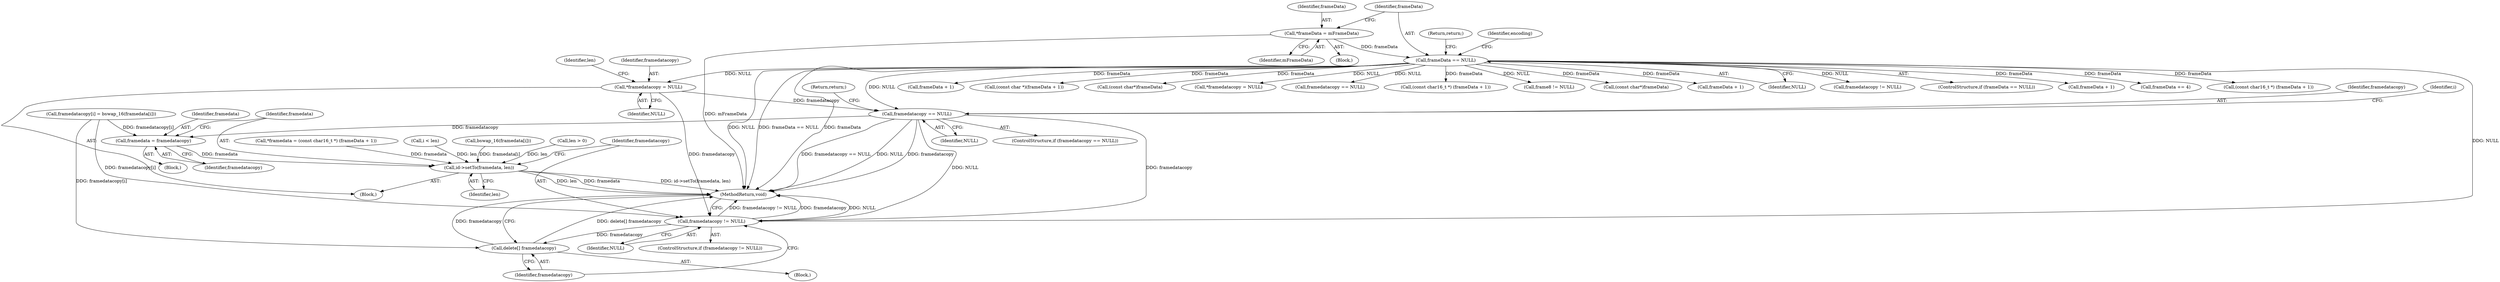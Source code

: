digraph "0_Android_6d0249be2275fd4086783f259f4e2c54722a7c55_0@API" {
"1000273" [label="(Call,*framedatacopy = NULL)"];
"1000116" [label="(Call,frameData == NULL)"];
"1000112" [label="(Call,*frameData = mFrameData)"];
"1000287" [label="(Call,framedatacopy == NULL)"];
"1000311" [label="(Call,framedata = framedatacopy)"];
"1000314" [label="(Call,id->setTo(framedata, len))"];
"1000318" [label="(Call,framedatacopy != NULL)"];
"1000322" [label="(Call,delete[] framedatacopy)"];
"1000287" [label="(Call,framedatacopy == NULL)"];
"1000269" [label="(Call,frameData + 1)"];
"1000246" [label="(Call,(const char *)(frameData + 1))"];
"1000274" [label="(Identifier,framedatacopy)"];
"1000280" [label="(Block,)"];
"1000315" [label="(Identifier,framedata)"];
"1000316" [label="(Identifier,len)"];
"1000234" [label="(Call,(const char*)frameData)"];
"1000112" [label="(Call,*frameData = mFrameData)"];
"1000321" [label="(Block,)"];
"1000117" [label="(Identifier,frameData)"];
"1000275" [label="(Identifier,NULL)"];
"1000278" [label="(Identifier,len)"];
"1000318" [label="(Call,framedatacopy != NULL)"];
"1000345" [label="(Call,*framedatacopy = NULL)"];
"1000320" [label="(Identifier,NULL)"];
"1000322" [label="(Call,delete[] framedatacopy)"];
"1000113" [label="(Identifier,frameData)"];
"1000120" [label="(Return,return;)"];
"1000307" [label="(Call,bswap_16(framedata[i]))"];
"1000108" [label="(Block,)"];
"1000311" [label="(Call,framedata = framedatacopy)"];
"1000277" [label="(Call,len > 0)"];
"1000493" [label="(MethodReturn,void)"];
"1000323" [label="(Identifier,framedatacopy)"];
"1000366" [label="(Call,framedatacopy == NULL)"];
"1000317" [label="(ControlStructure,if (framedatacopy != NULL))"];
"1000257" [label="(Block,)"];
"1000265" [label="(Call,*framedata = (const char16_t *) (frameData + 1))"];
"1000313" [label="(Identifier,framedatacopy)"];
"1000267" [label="(Call,(const char16_t *) (frameData + 1))"];
"1000288" [label="(Identifier,framedatacopy)"];
"1000295" [label="(Identifier,i)"];
"1000449" [label="(Call,frame8 != NULL)"];
"1000116" [label="(Call,frameData == NULL)"];
"1000160" [label="(Call,(const char*)frameData)"];
"1000248" [label="(Call,frameData + 1)"];
"1000289" [label="(Identifier,NULL)"];
"1000118" [label="(Identifier,NULL)"];
"1000487" [label="(Call,framedatacopy != NULL)"];
"1000115" [label="(ControlStructure,if (frameData == NULL))"];
"1000341" [label="(Call,frameData + 1)"];
"1000291" [label="(Return,return;)"];
"1000319" [label="(Identifier,framedatacopy)"];
"1000114" [label="(Identifier,mFrameData)"];
"1000286" [label="(ControlStructure,if (framedatacopy == NULL))"];
"1000273" [label="(Call,*framedatacopy = NULL)"];
"1000303" [label="(Call,framedatacopy[i] = bswap_16(framedata[i]))"];
"1000123" [label="(Identifier,encoding)"];
"1000184" [label="(Call,frameData += 4)"];
"1000297" [label="(Call,i < len)"];
"1000314" [label="(Call,id->setTo(framedata, len))"];
"1000312" [label="(Identifier,framedata)"];
"1000339" [label="(Call,(const char16_t *) (frameData + 1))"];
"1000273" -> "1000257"  [label="AST: "];
"1000273" -> "1000275"  [label="CFG: "];
"1000274" -> "1000273"  [label="AST: "];
"1000275" -> "1000273"  [label="AST: "];
"1000278" -> "1000273"  [label="CFG: "];
"1000116" -> "1000273"  [label="DDG: NULL"];
"1000273" -> "1000287"  [label="DDG: framedatacopy"];
"1000273" -> "1000318"  [label="DDG: framedatacopy"];
"1000116" -> "1000115"  [label="AST: "];
"1000116" -> "1000118"  [label="CFG: "];
"1000117" -> "1000116"  [label="AST: "];
"1000118" -> "1000116"  [label="AST: "];
"1000120" -> "1000116"  [label="CFG: "];
"1000123" -> "1000116"  [label="CFG: "];
"1000116" -> "1000493"  [label="DDG: frameData"];
"1000116" -> "1000493"  [label="DDG: NULL"];
"1000116" -> "1000493"  [label="DDG: frameData == NULL"];
"1000112" -> "1000116"  [label="DDG: frameData"];
"1000116" -> "1000160"  [label="DDG: frameData"];
"1000116" -> "1000184"  [label="DDG: frameData"];
"1000116" -> "1000234"  [label="DDG: frameData"];
"1000116" -> "1000246"  [label="DDG: frameData"];
"1000116" -> "1000248"  [label="DDG: frameData"];
"1000116" -> "1000267"  [label="DDG: frameData"];
"1000116" -> "1000269"  [label="DDG: frameData"];
"1000116" -> "1000287"  [label="DDG: NULL"];
"1000116" -> "1000318"  [label="DDG: NULL"];
"1000116" -> "1000339"  [label="DDG: frameData"];
"1000116" -> "1000341"  [label="DDG: frameData"];
"1000116" -> "1000345"  [label="DDG: NULL"];
"1000116" -> "1000366"  [label="DDG: NULL"];
"1000116" -> "1000449"  [label="DDG: NULL"];
"1000116" -> "1000487"  [label="DDG: NULL"];
"1000112" -> "1000108"  [label="AST: "];
"1000112" -> "1000114"  [label="CFG: "];
"1000113" -> "1000112"  [label="AST: "];
"1000114" -> "1000112"  [label="AST: "];
"1000117" -> "1000112"  [label="CFG: "];
"1000112" -> "1000493"  [label="DDG: mFrameData"];
"1000287" -> "1000286"  [label="AST: "];
"1000287" -> "1000289"  [label="CFG: "];
"1000288" -> "1000287"  [label="AST: "];
"1000289" -> "1000287"  [label="AST: "];
"1000291" -> "1000287"  [label="CFG: "];
"1000295" -> "1000287"  [label="CFG: "];
"1000287" -> "1000493"  [label="DDG: framedatacopy == NULL"];
"1000287" -> "1000493"  [label="DDG: NULL"];
"1000287" -> "1000493"  [label="DDG: framedatacopy"];
"1000287" -> "1000311"  [label="DDG: framedatacopy"];
"1000287" -> "1000318"  [label="DDG: framedatacopy"];
"1000287" -> "1000318"  [label="DDG: NULL"];
"1000311" -> "1000280"  [label="AST: "];
"1000311" -> "1000313"  [label="CFG: "];
"1000312" -> "1000311"  [label="AST: "];
"1000313" -> "1000311"  [label="AST: "];
"1000315" -> "1000311"  [label="CFG: "];
"1000303" -> "1000311"  [label="DDG: framedatacopy[i]"];
"1000311" -> "1000314"  [label="DDG: framedata"];
"1000314" -> "1000257"  [label="AST: "];
"1000314" -> "1000316"  [label="CFG: "];
"1000315" -> "1000314"  [label="AST: "];
"1000316" -> "1000314"  [label="AST: "];
"1000319" -> "1000314"  [label="CFG: "];
"1000314" -> "1000493"  [label="DDG: len"];
"1000314" -> "1000493"  [label="DDG: framedata"];
"1000314" -> "1000493"  [label="DDG: id->setTo(framedata, len)"];
"1000265" -> "1000314"  [label="DDG: framedata"];
"1000307" -> "1000314"  [label="DDG: framedata[i]"];
"1000297" -> "1000314"  [label="DDG: len"];
"1000277" -> "1000314"  [label="DDG: len"];
"1000318" -> "1000317"  [label="AST: "];
"1000318" -> "1000320"  [label="CFG: "];
"1000319" -> "1000318"  [label="AST: "];
"1000320" -> "1000318"  [label="AST: "];
"1000323" -> "1000318"  [label="CFG: "];
"1000493" -> "1000318"  [label="CFG: "];
"1000318" -> "1000493"  [label="DDG: framedatacopy != NULL"];
"1000318" -> "1000493"  [label="DDG: framedatacopy"];
"1000318" -> "1000493"  [label="DDG: NULL"];
"1000303" -> "1000318"  [label="DDG: framedatacopy[i]"];
"1000318" -> "1000322"  [label="DDG: framedatacopy"];
"1000322" -> "1000321"  [label="AST: "];
"1000322" -> "1000323"  [label="CFG: "];
"1000323" -> "1000322"  [label="AST: "];
"1000493" -> "1000322"  [label="CFG: "];
"1000322" -> "1000493"  [label="DDG: delete[] framedatacopy"];
"1000322" -> "1000493"  [label="DDG: framedatacopy"];
"1000303" -> "1000322"  [label="DDG: framedatacopy[i]"];
}

